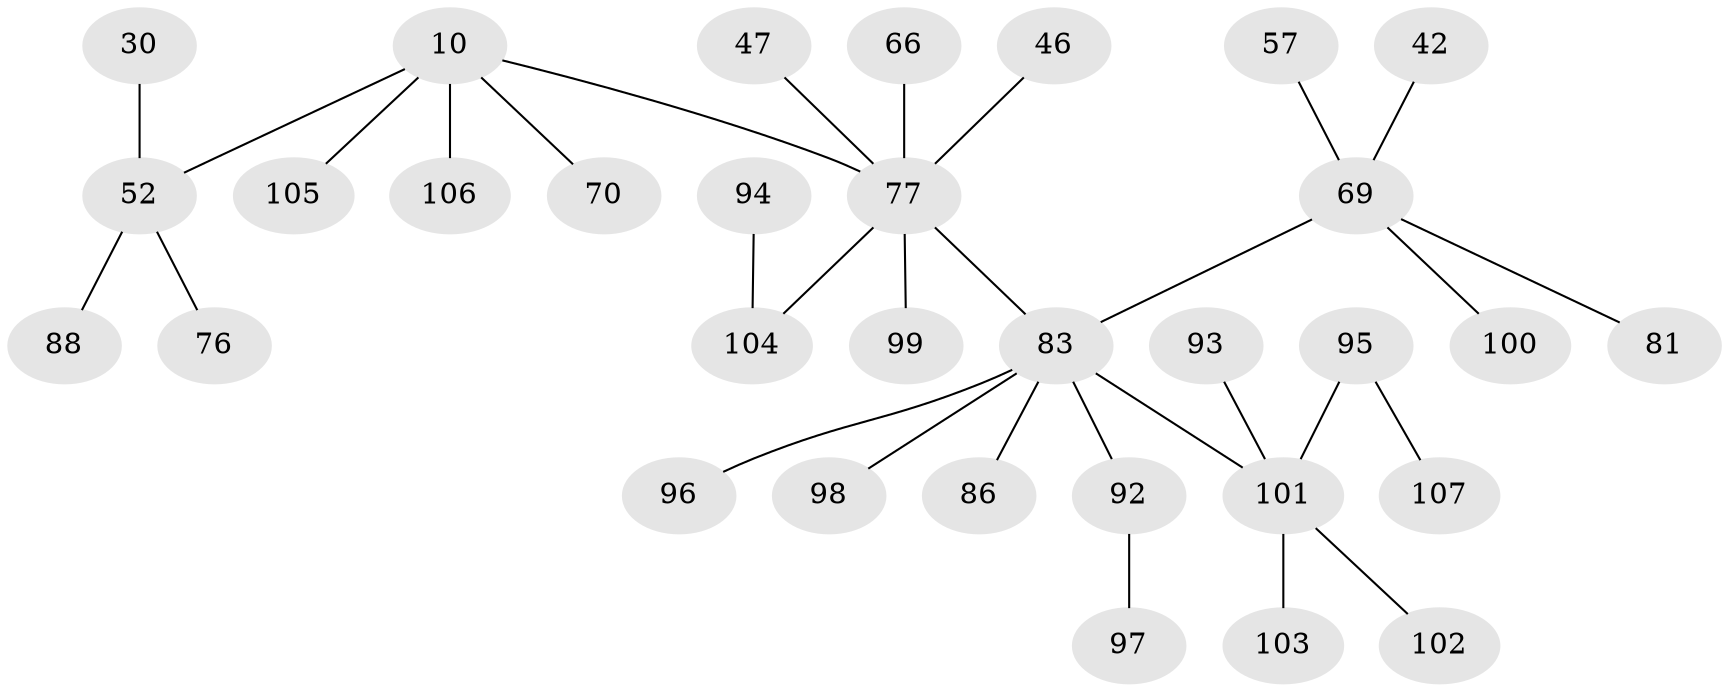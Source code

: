 // original degree distribution, {3: 0.1588785046728972, 5: 0.056074766355140186, 7: 0.028037383177570093, 2: 0.27102803738317754, 4: 0.018691588785046728, 1: 0.4672897196261682}
// Generated by graph-tools (version 1.1) at 2025/45/03/04/25 21:45:05]
// undirected, 32 vertices, 31 edges
graph export_dot {
graph [start="1"]
  node [color=gray90,style=filled];
  10;
  30;
  42;
  46;
  47;
  52 [super="+15"];
  57 [super="+56"];
  66;
  69 [super="+13+6"];
  70;
  76;
  77 [super="+36+38"];
  81;
  83 [super="+3+5"];
  86;
  88 [super="+73"];
  92;
  93;
  94;
  95;
  96 [super="+53+74"];
  97;
  98 [super="+27+29+43+61+78+85"];
  99 [super="+75"];
  100 [super="+31"];
  101 [super="+89+91"];
  102;
  103;
  104 [super="+7+9+44+62+67+72+79+87+90"];
  105 [super="+80"];
  106 [super="+41+50"];
  107;
  10 -- 52 [weight=2];
  10 -- 70;
  10 -- 77 [weight=2];
  10 -- 106;
  10 -- 105;
  30 -- 52;
  42 -- 69;
  46 -- 77;
  47 -- 77;
  52 -- 76;
  52 -- 88;
  57 -- 69;
  66 -- 77;
  69 -- 83 [weight=2];
  69 -- 81;
  69 -- 100;
  77 -- 83;
  77 -- 104;
  77 -- 99;
  83 -- 86;
  83 -- 92;
  83 -- 98;
  83 -- 96;
  83 -- 101;
  92 -- 97;
  93 -- 101;
  94 -- 104;
  95 -- 107;
  95 -- 101;
  101 -- 103;
  101 -- 102;
}
